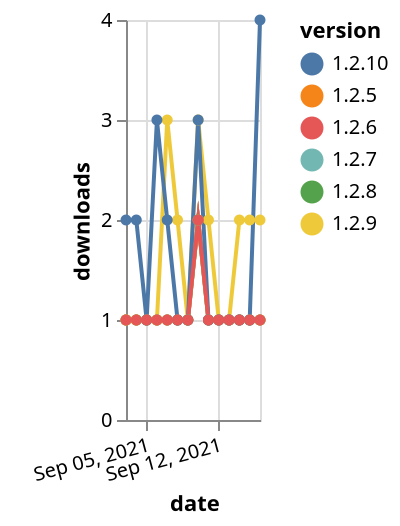 {"$schema": "https://vega.github.io/schema/vega-lite/v5.json", "description": "A simple bar chart with embedded data.", "data": {"values": [{"date": "2021-09-03", "total": 211, "delta": 1, "version": "1.2.8"}, {"date": "2021-09-04", "total": 212, "delta": 1, "version": "1.2.8"}, {"date": "2021-09-05", "total": 213, "delta": 1, "version": "1.2.8"}, {"date": "2021-09-06", "total": 214, "delta": 1, "version": "1.2.8"}, {"date": "2021-09-07", "total": 215, "delta": 1, "version": "1.2.8"}, {"date": "2021-09-08", "total": 216, "delta": 1, "version": "1.2.8"}, {"date": "2021-09-09", "total": 217, "delta": 1, "version": "1.2.8"}, {"date": "2021-09-10", "total": 219, "delta": 2, "version": "1.2.8"}, {"date": "2021-09-11", "total": 220, "delta": 1, "version": "1.2.8"}, {"date": "2021-09-12", "total": 221, "delta": 1, "version": "1.2.8"}, {"date": "2021-09-13", "total": 222, "delta": 1, "version": "1.2.8"}, {"date": "2021-09-14", "total": 223, "delta": 1, "version": "1.2.8"}, {"date": "2021-09-15", "total": 224, "delta": 1, "version": "1.2.8"}, {"date": "2021-09-16", "total": 225, "delta": 1, "version": "1.2.8"}, {"date": "2021-09-03", "total": 1954, "delta": 1, "version": "1.2.9"}, {"date": "2021-09-04", "total": 1955, "delta": 1, "version": "1.2.9"}, {"date": "2021-09-05", "total": 1956, "delta": 1, "version": "1.2.9"}, {"date": "2021-09-06", "total": 1957, "delta": 1, "version": "1.2.9"}, {"date": "2021-09-07", "total": 1960, "delta": 3, "version": "1.2.9"}, {"date": "2021-09-08", "total": 1962, "delta": 2, "version": "1.2.9"}, {"date": "2021-09-09", "total": 1963, "delta": 1, "version": "1.2.9"}, {"date": "2021-09-10", "total": 1966, "delta": 3, "version": "1.2.9"}, {"date": "2021-09-11", "total": 1968, "delta": 2, "version": "1.2.9"}, {"date": "2021-09-12", "total": 1969, "delta": 1, "version": "1.2.9"}, {"date": "2021-09-13", "total": 1970, "delta": 1, "version": "1.2.9"}, {"date": "2021-09-14", "total": 1972, "delta": 2, "version": "1.2.9"}, {"date": "2021-09-15", "total": 1974, "delta": 2, "version": "1.2.9"}, {"date": "2021-09-16", "total": 1976, "delta": 2, "version": "1.2.9"}, {"date": "2021-09-03", "total": 213, "delta": 1, "version": "1.2.7"}, {"date": "2021-09-04", "total": 214, "delta": 1, "version": "1.2.7"}, {"date": "2021-09-05", "total": 215, "delta": 1, "version": "1.2.7"}, {"date": "2021-09-06", "total": 216, "delta": 1, "version": "1.2.7"}, {"date": "2021-09-07", "total": 217, "delta": 1, "version": "1.2.7"}, {"date": "2021-09-08", "total": 218, "delta": 1, "version": "1.2.7"}, {"date": "2021-09-09", "total": 219, "delta": 1, "version": "1.2.7"}, {"date": "2021-09-10", "total": 221, "delta": 2, "version": "1.2.7"}, {"date": "2021-09-11", "total": 222, "delta": 1, "version": "1.2.7"}, {"date": "2021-09-12", "total": 223, "delta": 1, "version": "1.2.7"}, {"date": "2021-09-13", "total": 224, "delta": 1, "version": "1.2.7"}, {"date": "2021-09-14", "total": 225, "delta": 1, "version": "1.2.7"}, {"date": "2021-09-15", "total": 226, "delta": 1, "version": "1.2.7"}, {"date": "2021-09-16", "total": 227, "delta": 1, "version": "1.2.7"}, {"date": "2021-09-03", "total": 236, "delta": 1, "version": "1.2.5"}, {"date": "2021-09-04", "total": 237, "delta": 1, "version": "1.2.5"}, {"date": "2021-09-05", "total": 238, "delta": 1, "version": "1.2.5"}, {"date": "2021-09-06", "total": 239, "delta": 1, "version": "1.2.5"}, {"date": "2021-09-07", "total": 240, "delta": 1, "version": "1.2.5"}, {"date": "2021-09-08", "total": 241, "delta": 1, "version": "1.2.5"}, {"date": "2021-09-09", "total": 242, "delta": 1, "version": "1.2.5"}, {"date": "2021-09-10", "total": 244, "delta": 2, "version": "1.2.5"}, {"date": "2021-09-11", "total": 245, "delta": 1, "version": "1.2.5"}, {"date": "2021-09-12", "total": 246, "delta": 1, "version": "1.2.5"}, {"date": "2021-09-13", "total": 247, "delta": 1, "version": "1.2.5"}, {"date": "2021-09-14", "total": 248, "delta": 1, "version": "1.2.5"}, {"date": "2021-09-15", "total": 249, "delta": 1, "version": "1.2.5"}, {"date": "2021-09-16", "total": 250, "delta": 1, "version": "1.2.5"}, {"date": "2021-09-03", "total": 480, "delta": 2, "version": "1.2.10"}, {"date": "2021-09-04", "total": 482, "delta": 2, "version": "1.2.10"}, {"date": "2021-09-05", "total": 483, "delta": 1, "version": "1.2.10"}, {"date": "2021-09-06", "total": 486, "delta": 3, "version": "1.2.10"}, {"date": "2021-09-07", "total": 488, "delta": 2, "version": "1.2.10"}, {"date": "2021-09-08", "total": 489, "delta": 1, "version": "1.2.10"}, {"date": "2021-09-09", "total": 490, "delta": 1, "version": "1.2.10"}, {"date": "2021-09-10", "total": 493, "delta": 3, "version": "1.2.10"}, {"date": "2021-09-11", "total": 494, "delta": 1, "version": "1.2.10"}, {"date": "2021-09-12", "total": 495, "delta": 1, "version": "1.2.10"}, {"date": "2021-09-13", "total": 496, "delta": 1, "version": "1.2.10"}, {"date": "2021-09-14", "total": 497, "delta": 1, "version": "1.2.10"}, {"date": "2021-09-15", "total": 498, "delta": 1, "version": "1.2.10"}, {"date": "2021-09-16", "total": 502, "delta": 4, "version": "1.2.10"}, {"date": "2021-09-03", "total": 212, "delta": 1, "version": "1.2.6"}, {"date": "2021-09-04", "total": 213, "delta": 1, "version": "1.2.6"}, {"date": "2021-09-05", "total": 214, "delta": 1, "version": "1.2.6"}, {"date": "2021-09-06", "total": 215, "delta": 1, "version": "1.2.6"}, {"date": "2021-09-07", "total": 216, "delta": 1, "version": "1.2.6"}, {"date": "2021-09-08", "total": 217, "delta": 1, "version": "1.2.6"}, {"date": "2021-09-09", "total": 218, "delta": 1, "version": "1.2.6"}, {"date": "2021-09-10", "total": 220, "delta": 2, "version": "1.2.6"}, {"date": "2021-09-11", "total": 221, "delta": 1, "version": "1.2.6"}, {"date": "2021-09-12", "total": 222, "delta": 1, "version": "1.2.6"}, {"date": "2021-09-13", "total": 223, "delta": 1, "version": "1.2.6"}, {"date": "2021-09-14", "total": 224, "delta": 1, "version": "1.2.6"}, {"date": "2021-09-15", "total": 225, "delta": 1, "version": "1.2.6"}, {"date": "2021-09-16", "total": 226, "delta": 1, "version": "1.2.6"}]}, "width": "container", "mark": {"type": "line", "point": {"filled": true}}, "encoding": {"x": {"field": "date", "type": "temporal", "timeUnit": "yearmonthdate", "title": "date", "axis": {"labelAngle": -15}}, "y": {"field": "delta", "type": "quantitative", "title": "downloads"}, "color": {"field": "version", "type": "nominal"}, "tooltip": {"field": "delta"}}}